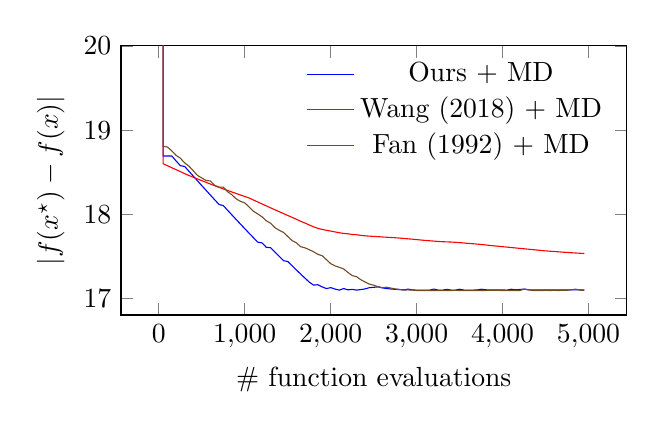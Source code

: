 \begin{tikzpicture}
\begin{axis}[xlabel={\# function evaluations}, ylabel={$\lvert f(x^\star) - f(x) \rvert$}, width={8cm}, height={5cm}, ymax={20}, legend style={draw=none, fill=none}]
    \legend{{Ours + MD},{Wang (2018) + MD},{Fan (1992) + MD}}
    \addplot+[no marks]
        table[row sep={\\}]
        {
            x  y  \\
            1.0  95.0  \\
            51.0  18.693  \\
            101.0  18.693  \\
            151.0  18.693  \\
            201.0  18.635  \\
            251.0  18.578  \\
            301.0  18.569  \\
            351.0  18.512  \\
            401.0  18.455  \\
            451.0  18.398  \\
            501.0  18.341  \\
            551.0  18.285  \\
            601.0  18.229  \\
            651.0  18.173  \\
            701.0  18.118  \\
            751.0  18.104  \\
            801.0  18.049  \\
            851.0  17.994  \\
            901.0  17.939  \\
            951.0  17.885  \\
            1001.0  17.831  \\
            1051.0  17.777  \\
            1101.0  17.724  \\
            1151.0  17.671  \\
            1201.0  17.662  \\
            1251.0  17.61  \\
            1301.0  17.605  \\
            1351.0  17.554  \\
            1401.0  17.502  \\
            1451.0  17.451  \\
            1501.0  17.441  \\
            1551.0  17.391  \\
            1601.0  17.341  \\
            1651.0  17.292  \\
            1701.0  17.244  \\
            1751.0  17.197  \\
            1801.0  17.161  \\
            1851.0  17.166  \\
            1901.0  17.14  \\
            1951.0  17.12  \\
            2001.0  17.131  \\
            2051.0  17.114  \\
            2101.0  17.102  \\
            2151.0  17.12  \\
            2201.0  17.105  \\
            2251.0  17.11  \\
            2301.0  17.102  \\
            2351.0  17.108  \\
            2401.0  17.116  \\
            2451.0  17.131  \\
            2501.0  17.135  \\
            2551.0  17.14  \\
            2601.0  17.128  \\
            2651.0  17.121  \\
            2701.0  17.115  \\
            2751.0  17.111  \\
            2801.0  17.108  \\
            2851.0  17.105  \\
            2901.0  17.113  \\
            2951.0  17.105  \\
            3001.0  17.101  \\
            3051.0  17.101  \\
            3101.0  17.101  \\
            3151.0  17.101  \\
            3201.0  17.114  \\
            3251.0  17.102  \\
            3301.0  17.101  \\
            3351.0  17.111  \\
            3401.0  17.102  \\
            3451.0  17.102  \\
            3501.0  17.112  \\
            3551.0  17.102  \\
            3601.0  17.102  \\
            3651.0  17.102  \\
            3701.0  17.103  \\
            3751.0  17.112  \\
            3801.0  17.106  \\
            3851.0  17.103  \\
            3901.0  17.103  \\
            3951.0  17.103  \\
            4001.0  17.103  \\
            4051.0  17.102  \\
            4101.0  17.112  \\
            4151.0  17.105  \\
            4201.0  17.109  \\
            4251.0  17.114  \\
            4301.0  17.105  \\
            4351.0  17.104  \\
            4401.0  17.104  \\
            4451.0  17.104  \\
            4501.0  17.104  \\
            4551.0  17.104  \\
            4601.0  17.104  \\
            4651.0  17.104  \\
            4701.0  17.104  \\
            4751.0  17.104  \\
            4801.0  17.104  \\
            4851.0  17.104  \\
            4901.0  17.104  \\
            4951.0  17.105  \\
        }
        ;
    \addplot+[no marks]
        table[row sep={\\}]
        {
            x  y  \\
            1.0  95.0  \\
            51.0  18.601  \\
            101.0  18.578  \\
            151.0  18.554  \\
            201.0  18.531  \\
            251.0  18.508  \\
            301.0  18.484  \\
            351.0  18.462  \\
            401.0  18.441  \\
            451.0  18.42  \\
            501.0  18.4  \\
            551.0  18.38  \\
            601.0  18.36  \\
            651.0  18.34  \\
            701.0  18.321  \\
            751.0  18.302  \\
            801.0  18.284  \\
            851.0  18.266  \\
            901.0  18.248  \\
            951.0  18.23  \\
            1001.0  18.213  \\
            1051.0  18.195  \\
            1101.0  18.171  \\
            1151.0  18.148  \\
            1201.0  18.124  \\
            1251.0  18.101  \\
            1301.0  18.078  \\
            1351.0  18.055  \\
            1401.0  18.032  \\
            1451.0  18.01  \\
            1501.0  17.987  \\
            1551.0  17.965  \\
            1601.0  17.942  \\
            1651.0  17.919  \\
            1701.0  17.897  \\
            1751.0  17.875  \\
            1801.0  17.853  \\
            1851.0  17.834  \\
            1901.0  17.822  \\
            1951.0  17.811  \\
            2001.0  17.802  \\
            2051.0  17.792  \\
            2101.0  17.782  \\
            2151.0  17.774  \\
            2201.0  17.77  \\
            2251.0  17.762  \\
            2301.0  17.759  \\
            2351.0  17.751  \\
            2401.0  17.746  \\
            2451.0  17.742  \\
            2501.0  17.739  \\
            2551.0  17.736  \\
            2601.0  17.732  \\
            2651.0  17.729  \\
            2701.0  17.726  \\
            2751.0  17.723  \\
            2801.0  17.719  \\
            2851.0  17.715  \\
            2901.0  17.71  \\
            2951.0  17.706  \\
            3001.0  17.701  \\
            3051.0  17.696  \\
            3101.0  17.691  \\
            3151.0  17.687  \\
            3201.0  17.683  \\
            3251.0  17.679  \\
            3301.0  17.676  \\
            3351.0  17.674  \\
            3401.0  17.672  \\
            3451.0  17.669  \\
            3501.0  17.665  \\
            3551.0  17.661  \\
            3601.0  17.656  \\
            3651.0  17.652  \\
            3701.0  17.648  \\
            3751.0  17.643  \\
            3801.0  17.638  \\
            3851.0  17.632  \\
            3901.0  17.627  \\
            3951.0  17.622  \\
            4001.0  17.617  \\
            4051.0  17.612  \\
            4101.0  17.607  \\
            4151.0  17.602  \\
            4201.0  17.597  \\
            4251.0  17.592  \\
            4301.0  17.587  \\
            4351.0  17.582  \\
            4401.0  17.577  \\
            4451.0  17.572  \\
            4501.0  17.567  \\
            4551.0  17.563  \\
            4601.0  17.56  \\
            4651.0  17.556  \\
            4701.0  17.552  \\
            4751.0  17.549  \\
            4801.0  17.545  \\
            4851.0  17.542  \\
            4901.0  17.539  \\
            4951.0  17.536  \\
        }
        ;
    \addplot+[no marks]
        table[row sep={\\}]
        {
            x  y  \\
            1.0  95.0  \\
            51.0  18.808  \\
            101.0  18.799  \\
            151.0  18.755  \\
            201.0  18.701  \\
            251.0  18.667  \\
            301.0  18.611  \\
            351.0  18.573  \\
            401.0  18.518  \\
            451.0  18.462  \\
            501.0  18.432  \\
            551.0  18.402  \\
            601.0  18.396  \\
            651.0  18.344  \\
            701.0  18.324  \\
            751.0  18.324  \\
            801.0  18.269  \\
            851.0  18.233  \\
            901.0  18.184  \\
            951.0  18.155  \\
            1001.0  18.136  \\
            1051.0  18.089  \\
            1101.0  18.038  \\
            1151.0  18.006  \\
            1201.0  17.972  \\
            1251.0  17.924  \\
            1301.0  17.895  \\
            1351.0  17.843  \\
            1401.0  17.812  \\
            1451.0  17.786  \\
            1501.0  17.738  \\
            1551.0  17.69  \\
            1601.0  17.663  \\
            1651.0  17.617  \\
            1701.0  17.603  \\
            1751.0  17.581  \\
            1801.0  17.557  \\
            1851.0  17.526  \\
            1901.0  17.51  \\
            1951.0  17.463  \\
            2001.0  17.415  \\
            2051.0  17.389  \\
            2101.0  17.372  \\
            2151.0  17.353  \\
            2201.0  17.311  \\
            2251.0  17.274  \\
            2301.0  17.261  \\
            2351.0  17.225  \\
            2401.0  17.198  \\
            2451.0  17.173  \\
            2501.0  17.16  \\
            2551.0  17.142  \\
            2601.0  17.131  \\
            2651.0  17.136  \\
            2701.0  17.126  \\
            2751.0  17.116  \\
            2801.0  17.109  \\
            2851.0  17.103  \\
            2901.0  17.104  \\
            2951.0  17.102  \\
            3001.0  17.097  \\
            3051.0  17.097  \\
            3101.0  17.097  \\
            3151.0  17.097  \\
            3201.0  17.097  \\
            3251.0  17.097  \\
            3301.0  17.097  \\
            3351.0  17.097  \\
            3401.0  17.097  \\
            3451.0  17.099  \\
            3501.0  17.097  \\
            3551.0  17.097  \\
            3601.0  17.097  \\
            3651.0  17.097  \\
            3701.0  17.097  \\
            3751.0  17.097  \\
            3801.0  17.097  \\
            3851.0  17.1  \\
            3901.0  17.098  \\
            3951.0  17.098  \\
            4001.0  17.097  \\
            4051.0  17.097  \\
            4101.0  17.097  \\
            4151.0  17.097  \\
            4201.0  17.097  \\
            4251.0  17.114  \\
            4301.0  17.106  \\
            4351.0  17.097  \\
            4401.0  17.097  \\
            4451.0  17.097  \\
            4501.0  17.098  \\
            4551.0  17.097  \\
            4601.0  17.099  \\
            4651.0  17.097  \\
            4701.0  17.1  \\
            4751.0  17.099  \\
            4801.0  17.106  \\
            4851.0  17.113  \\
            4901.0  17.101  \\
            4951.0  17.098  \\
        }
        ;
\end{axis}
\end{tikzpicture}
